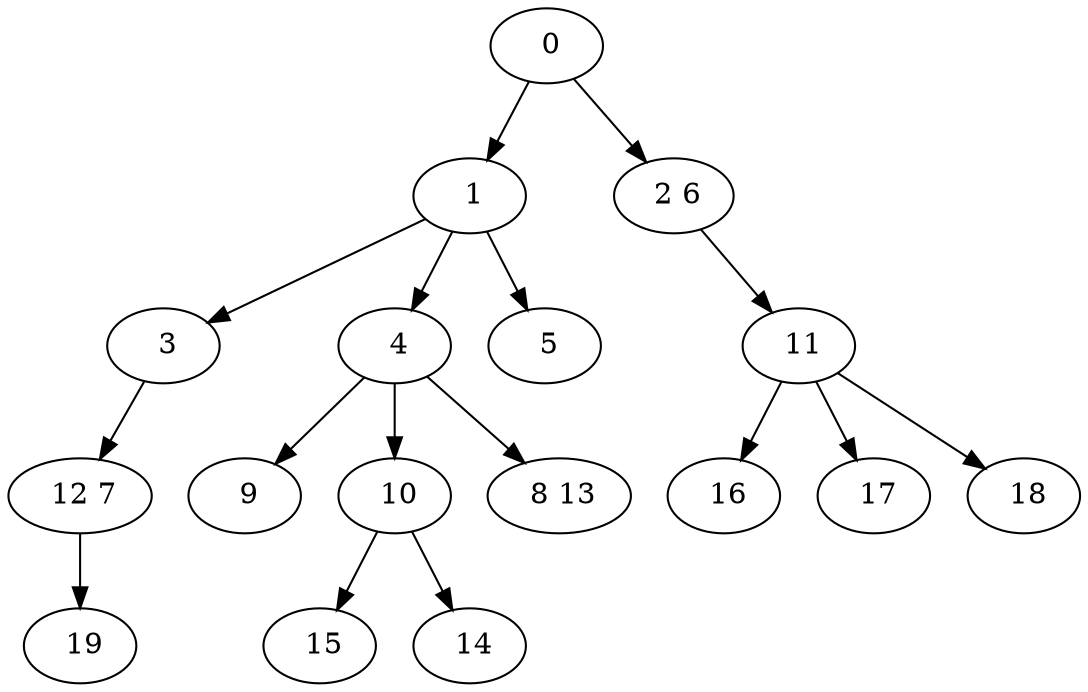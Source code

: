 digraph mytree {
" 0" -> " 1";
" 0" -> " 2 6";
" 1" -> " 3";
" 1" -> " 4";
" 1" -> " 5";
" 2 6" -> " 11";
" 3" -> " 12 7";
" 4" -> " 9";
" 4" -> " 10";
" 4" -> " 8 13";
" 5";
" 12 7" -> " 19";
" 9";
" 10" -> " 15";
" 10" -> " 14";
" 8 13";
" 11" -> " 16";
" 11" -> " 17";
" 11" -> " 18";
" 15";
" 16";
" 17";
" 18";
" 19";
" 14";
}
